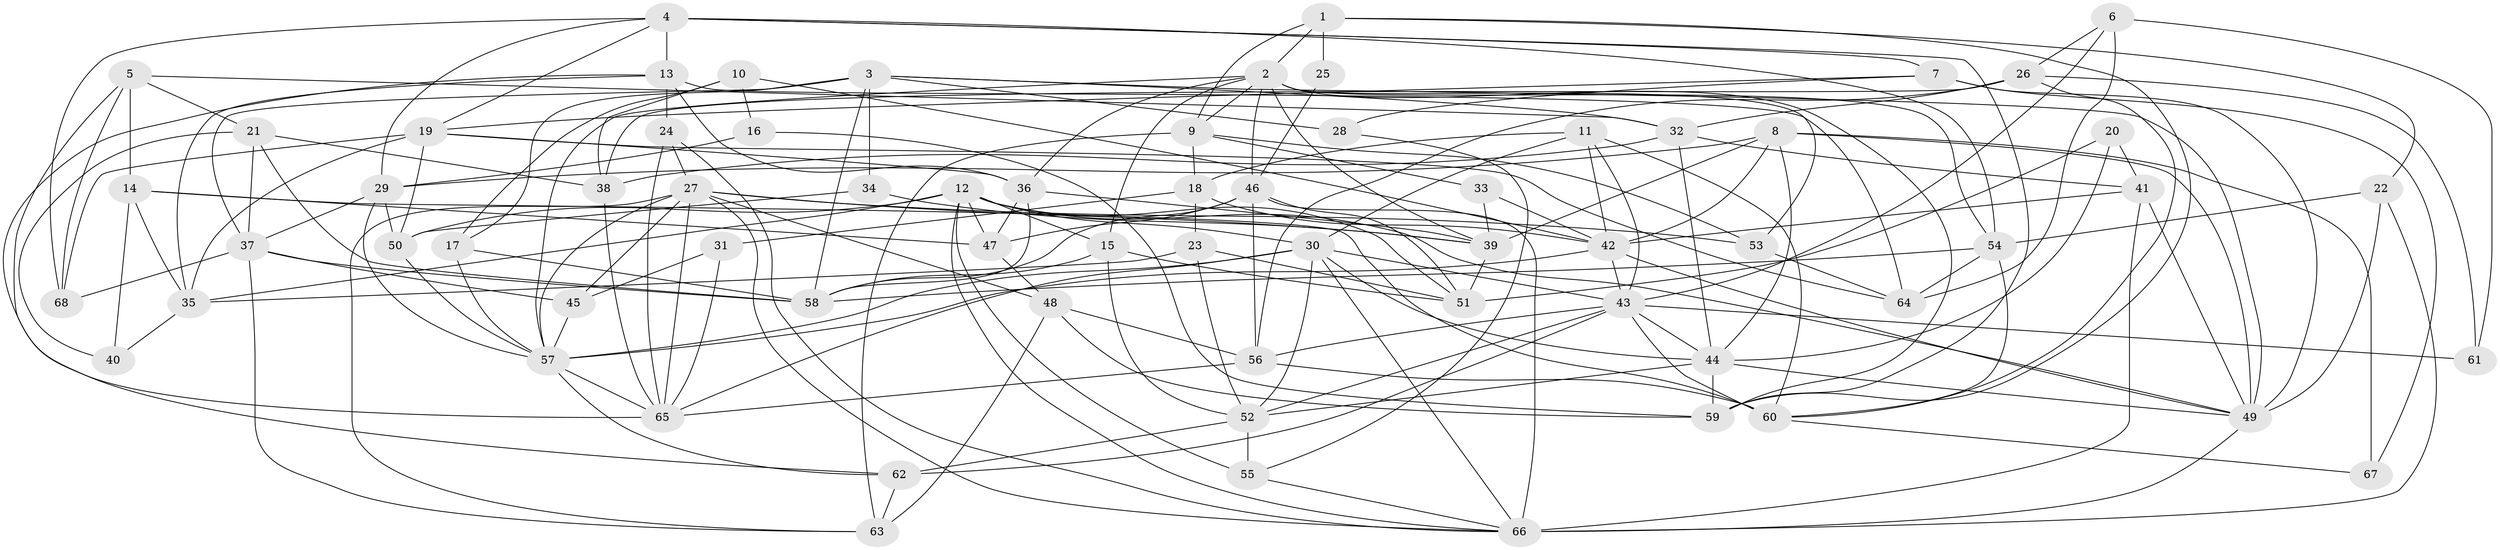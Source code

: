 // original degree distribution, {5: 0.18518518518518517, 2: 0.15555555555555556, 4: 0.23703703703703705, 6: 0.1037037037037037, 3: 0.26666666666666666, 7: 0.037037037037037035, 8: 0.007407407407407408, 10: 0.007407407407407408}
// Generated by graph-tools (version 1.1) at 2025/02/03/09/25 03:02:02]
// undirected, 68 vertices, 192 edges
graph export_dot {
graph [start="1"]
  node [color=gray90,style=filled];
  1;
  2;
  3;
  4;
  5;
  6;
  7;
  8;
  9;
  10;
  11;
  12;
  13;
  14;
  15;
  16;
  17;
  18;
  19;
  20;
  21;
  22;
  23;
  24;
  25;
  26;
  27;
  28;
  29;
  30;
  31;
  32;
  33;
  34;
  35;
  36;
  37;
  38;
  39;
  40;
  41;
  42;
  43;
  44;
  45;
  46;
  47;
  48;
  49;
  50;
  51;
  52;
  53;
  54;
  55;
  56;
  57;
  58;
  59;
  60;
  61;
  62;
  63;
  64;
  65;
  66;
  67;
  68;
  1 -- 2 [weight=1.0];
  1 -- 9 [weight=1.0];
  1 -- 22 [weight=1.0];
  1 -- 25 [weight=1.0];
  1 -- 59 [weight=1.0];
  2 -- 9 [weight=1.0];
  2 -- 15 [weight=1.0];
  2 -- 36 [weight=1.0];
  2 -- 39 [weight=1.0];
  2 -- 46 [weight=1.0];
  2 -- 53 [weight=2.0];
  2 -- 54 [weight=1.0];
  2 -- 57 [weight=1.0];
  2 -- 59 [weight=1.0];
  3 -- 17 [weight=1.0];
  3 -- 28 [weight=1.0];
  3 -- 32 [weight=1.0];
  3 -- 34 [weight=1.0];
  3 -- 37 [weight=1.0];
  3 -- 49 [weight=1.0];
  3 -- 58 [weight=1.0];
  4 -- 7 [weight=1.0];
  4 -- 13 [weight=1.0];
  4 -- 19 [weight=1.0];
  4 -- 29 [weight=1.0];
  4 -- 54 [weight=1.0];
  4 -- 59 [weight=1.0];
  4 -- 68 [weight=1.0];
  5 -- 14 [weight=1.0];
  5 -- 21 [weight=1.0];
  5 -- 32 [weight=1.0];
  5 -- 65 [weight=1.0];
  5 -- 68 [weight=1.0];
  6 -- 26 [weight=1.0];
  6 -- 43 [weight=1.0];
  6 -- 61 [weight=1.0];
  6 -- 64 [weight=1.0];
  7 -- 19 [weight=1.0];
  7 -- 28 [weight=1.0];
  7 -- 49 [weight=2.0];
  7 -- 67 [weight=1.0];
  8 -- 29 [weight=1.0];
  8 -- 39 [weight=1.0];
  8 -- 42 [weight=1.0];
  8 -- 44 [weight=1.0];
  8 -- 49 [weight=1.0];
  8 -- 67 [weight=1.0];
  9 -- 18 [weight=1.0];
  9 -- 33 [weight=1.0];
  9 -- 53 [weight=1.0];
  9 -- 63 [weight=1.0];
  10 -- 16 [weight=1.0];
  10 -- 17 [weight=1.0];
  10 -- 38 [weight=1.0];
  10 -- 42 [weight=1.0];
  11 -- 18 [weight=1.0];
  11 -- 30 [weight=1.0];
  11 -- 42 [weight=1.0];
  11 -- 43 [weight=1.0];
  11 -- 60 [weight=1.0];
  12 -- 15 [weight=1.0];
  12 -- 30 [weight=1.0];
  12 -- 35 [weight=1.0];
  12 -- 47 [weight=1.0];
  12 -- 49 [weight=1.0];
  12 -- 50 [weight=1.0];
  12 -- 51 [weight=1.0];
  12 -- 55 [weight=2.0];
  12 -- 66 [weight=1.0];
  13 -- 24 [weight=2.0];
  13 -- 35 [weight=1.0];
  13 -- 36 [weight=1.0];
  13 -- 62 [weight=1.0];
  13 -- 64 [weight=1.0];
  14 -- 35 [weight=1.0];
  14 -- 40 [weight=1.0];
  14 -- 47 [weight=1.0];
  14 -- 60 [weight=1.0];
  15 -- 51 [weight=1.0];
  15 -- 52 [weight=1.0];
  15 -- 58 [weight=1.0];
  16 -- 29 [weight=1.0];
  16 -- 59 [weight=1.0];
  17 -- 57 [weight=1.0];
  17 -- 58 [weight=1.0];
  18 -- 23 [weight=1.0];
  18 -- 31 [weight=1.0];
  18 -- 42 [weight=1.0];
  19 -- 35 [weight=1.0];
  19 -- 36 [weight=1.0];
  19 -- 50 [weight=1.0];
  19 -- 64 [weight=1.0];
  19 -- 68 [weight=1.0];
  20 -- 41 [weight=1.0];
  20 -- 44 [weight=1.0];
  20 -- 51 [weight=1.0];
  21 -- 37 [weight=1.0];
  21 -- 38 [weight=1.0];
  21 -- 40 [weight=1.0];
  21 -- 58 [weight=1.0];
  22 -- 49 [weight=2.0];
  22 -- 54 [weight=1.0];
  22 -- 66 [weight=1.0];
  23 -- 35 [weight=1.0];
  23 -- 51 [weight=1.0];
  23 -- 52 [weight=1.0];
  24 -- 27 [weight=1.0];
  24 -- 65 [weight=1.0];
  24 -- 66 [weight=1.0];
  25 -- 46 [weight=1.0];
  26 -- 32 [weight=1.0];
  26 -- 38 [weight=1.0];
  26 -- 56 [weight=2.0];
  26 -- 60 [weight=1.0];
  26 -- 61 [weight=1.0];
  27 -- 39 [weight=1.0];
  27 -- 45 [weight=1.0];
  27 -- 48 [weight=1.0];
  27 -- 53 [weight=1.0];
  27 -- 57 [weight=1.0];
  27 -- 63 [weight=1.0];
  27 -- 65 [weight=1.0];
  27 -- 66 [weight=1.0];
  28 -- 55 [weight=1.0];
  29 -- 37 [weight=1.0];
  29 -- 50 [weight=1.0];
  29 -- 57 [weight=1.0];
  30 -- 43 [weight=1.0];
  30 -- 44 [weight=1.0];
  30 -- 52 [weight=1.0];
  30 -- 57 [weight=1.0];
  30 -- 65 [weight=1.0];
  30 -- 66 [weight=1.0];
  31 -- 45 [weight=1.0];
  31 -- 65 [weight=1.0];
  32 -- 38 [weight=1.0];
  32 -- 41 [weight=1.0];
  32 -- 44 [weight=1.0];
  33 -- 39 [weight=1.0];
  33 -- 42 [weight=1.0];
  34 -- 39 [weight=1.0];
  34 -- 50 [weight=1.0];
  35 -- 40 [weight=1.0];
  36 -- 39 [weight=1.0];
  36 -- 47 [weight=1.0];
  36 -- 58 [weight=1.0];
  37 -- 45 [weight=1.0];
  37 -- 58 [weight=1.0];
  37 -- 63 [weight=1.0];
  37 -- 68 [weight=1.0];
  38 -- 65 [weight=1.0];
  39 -- 51 [weight=1.0];
  41 -- 42 [weight=1.0];
  41 -- 49 [weight=1.0];
  41 -- 66 [weight=2.0];
  42 -- 43 [weight=1.0];
  42 -- 49 [weight=1.0];
  42 -- 57 [weight=1.0];
  43 -- 44 [weight=1.0];
  43 -- 52 [weight=1.0];
  43 -- 56 [weight=1.0];
  43 -- 60 [weight=1.0];
  43 -- 61 [weight=1.0];
  43 -- 62 [weight=1.0];
  44 -- 49 [weight=1.0];
  44 -- 52 [weight=1.0];
  44 -- 59 [weight=1.0];
  45 -- 57 [weight=1.0];
  46 -- 47 [weight=1.0];
  46 -- 51 [weight=1.0];
  46 -- 56 [weight=1.0];
  46 -- 58 [weight=1.0];
  46 -- 66 [weight=1.0];
  47 -- 48 [weight=1.0];
  48 -- 56 [weight=1.0];
  48 -- 59 [weight=2.0];
  48 -- 63 [weight=2.0];
  49 -- 66 [weight=1.0];
  50 -- 57 [weight=1.0];
  52 -- 55 [weight=1.0];
  52 -- 62 [weight=1.0];
  53 -- 64 [weight=1.0];
  54 -- 58 [weight=1.0];
  54 -- 60 [weight=1.0];
  54 -- 64 [weight=1.0];
  55 -- 66 [weight=1.0];
  56 -- 60 [weight=1.0];
  56 -- 65 [weight=1.0];
  57 -- 62 [weight=1.0];
  57 -- 65 [weight=1.0];
  60 -- 67 [weight=1.0];
  62 -- 63 [weight=1.0];
}
